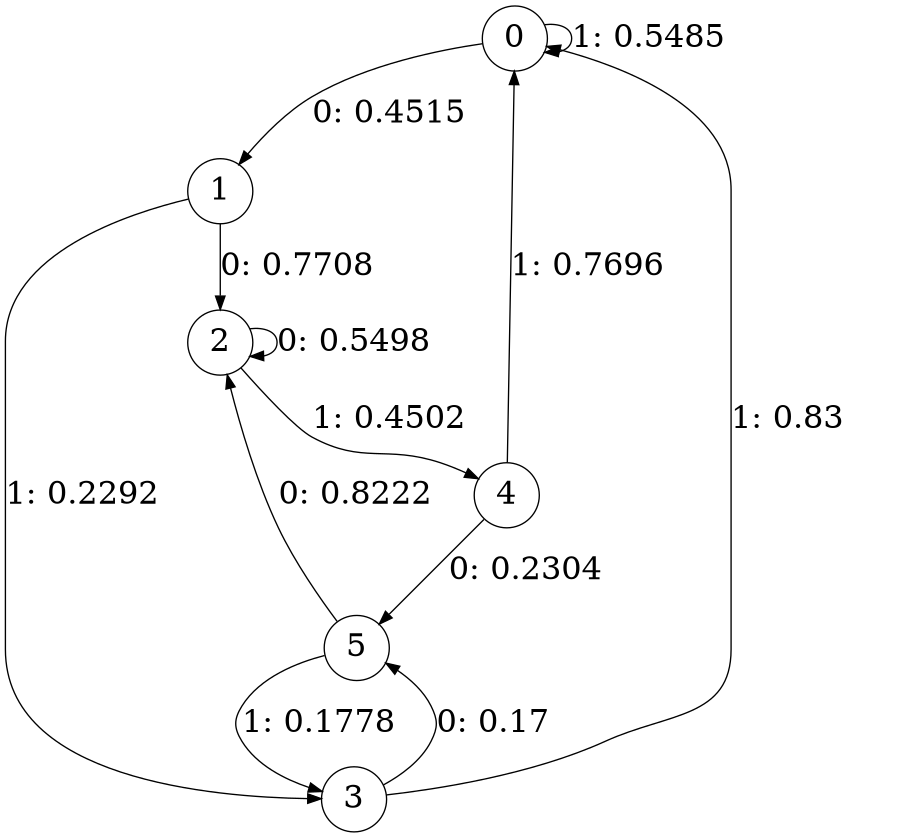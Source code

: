 digraph "ch7concat_phase3_L3" {
size = "6,8.5";
ratio = "fill";
node [shape = circle];
node [fontsize = 24];
edge [fontsize = 24];
0 -> 1 [label = "0: 0.4515   "];
0 -> 0 [label = "1: 0.5485   "];
1 -> 2 [label = "0: 0.7708   "];
1 -> 3 [label = "1: 0.2292   "];
2 -> 2 [label = "0: 0.5498   "];
2 -> 4 [label = "1: 0.4502   "];
3 -> 5 [label = "0: 0.17     "];
3 -> 0 [label = "1: 0.83     "];
4 -> 5 [label = "0: 0.2304   "];
4 -> 0 [label = "1: 0.7696   "];
5 -> 2 [label = "0: 0.8222   "];
5 -> 3 [label = "1: 0.1778   "];
}